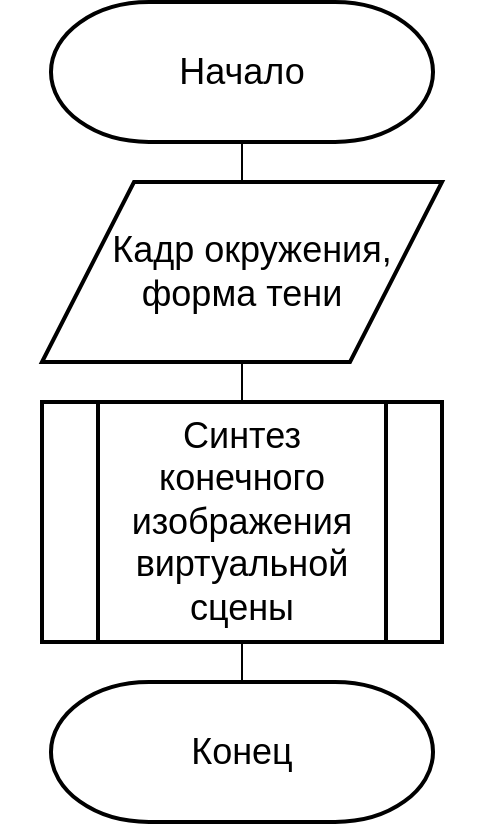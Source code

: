 <mxfile version="21.2.8" type="device">
  <diagram name="Страница 1" id="AO4O5z5sK-C0G2AqcGY6">
    <mxGraphModel dx="2053" dy="1188" grid="1" gridSize="10" guides="1" tooltips="1" connect="1" arrows="1" fold="1" page="1" pageScale="1" pageWidth="827" pageHeight="1169" math="0" shadow="0">
      <root>
        <mxCell id="0" />
        <mxCell id="1" parent="0" />
        <mxCell id="uEjg-0dBS9y6b1V8KLUG-5" style="edgeStyle=orthogonalEdgeStyle;rounded=0;orthogonalLoop=1;jettySize=auto;html=1;exitX=0.5;exitY=1;exitDx=0;exitDy=0;entryX=0.5;entryY=0;entryDx=0;entryDy=0;entryPerimeter=0;endArrow=none;endFill=0;" edge="1" parent="1" source="uEjg-0dBS9y6b1V8KLUG-1" target="uEjg-0dBS9y6b1V8KLUG-3">
          <mxGeometry relative="1" as="geometry" />
        </mxCell>
        <mxCell id="uEjg-0dBS9y6b1V8KLUG-1" value="Синтез конечного изображения виртуальной сцены" style="verticalLabelPosition=middle;verticalAlign=middle;html=1;shape=process;whiteSpace=wrap;rounded=0;size=0.14;arcSize=6;strokeWidth=2;labelPosition=center;align=center;fontSize=18;" vertex="1" parent="1">
          <mxGeometry x="314" y="240" width="200" height="120" as="geometry" />
        </mxCell>
        <mxCell id="uEjg-0dBS9y6b1V8KLUG-4" style="edgeStyle=orthogonalEdgeStyle;rounded=0;orthogonalLoop=1;jettySize=auto;html=1;exitX=0.5;exitY=1;exitDx=0;exitDy=0;entryX=0.5;entryY=0;entryDx=0;entryDy=0;endArrow=none;endFill=0;" edge="1" parent="1" source="uEjg-0dBS9y6b1V8KLUG-6" target="uEjg-0dBS9y6b1V8KLUG-1">
          <mxGeometry relative="1" as="geometry">
            <mxPoint x="414" y="230" as="sourcePoint" />
          </mxGeometry>
        </mxCell>
        <mxCell id="uEjg-0dBS9y6b1V8KLUG-7" style="edgeStyle=orthogonalEdgeStyle;rounded=0;orthogonalLoop=1;jettySize=auto;html=1;exitX=0.5;exitY=1;exitDx=0;exitDy=0;exitPerimeter=0;entryX=0.5;entryY=0;entryDx=0;entryDy=0;endArrow=none;endFill=0;" edge="1" parent="1" source="uEjg-0dBS9y6b1V8KLUG-2" target="uEjg-0dBS9y6b1V8KLUG-6">
          <mxGeometry relative="1" as="geometry">
            <Array as="points">
              <mxPoint x="414" y="120" />
              <mxPoint x="414" y="120" />
            </Array>
          </mxGeometry>
        </mxCell>
        <mxCell id="uEjg-0dBS9y6b1V8KLUG-2" value="Начало" style="strokeWidth=2;html=1;shape=stencil(xVVNb4MwDP01HJmAaFV7nFh37GWTdnapC1FDgpysH/9+gYBaSukgl0kc8DO85+fYSsBSXUCFQRJJKDFg70GSfCGVXIJRZAObKRy8iFx4cuFq6ULQFWbGYUcgDluBLqMNqQOe+M60DFwWSNzUWbYOojf7Tf2wNFNSWhKupO5lbvKWDLi0/0ZnRxa9vDqZSxu7qLIKJRqkHno1t3FAkHx4K8XTlD49lPqOOt2/lL7nK8V+Smuf7sX3YvHEDm48jD2QW64mHpiXXMc+351XMwdyk92NyLHUImMLyNItZIec1I/cPSyygnq5B4kuXaojXqtnd/P9zH/HILi8YVgs5zMAZfaFWobuH7r0azqHcOY6JGWgbkOPXwDlGFqecC8g76X0CbG6gduzf1zuwsPxXc+mUfyjZZ8zzoTS+GQTLD6YswYdGU6W7hXhk6ndcyHc7TS2EAOCBnV3ZQP8Ag==);whiteSpace=wrap;fontSize=18;" vertex="1" parent="1">
          <mxGeometry x="294" y="40" width="240" height="70" as="geometry" />
        </mxCell>
        <mxCell id="uEjg-0dBS9y6b1V8KLUG-3" value="Конец" style="strokeWidth=2;html=1;shape=stencil(xVVNb4MwDP01HJmAaFV7nFh37GWTdnapC1FDgpysH/9+gYBaSukgl0kc8DO85+fYSsBSXUCFQRJJKDFg70GSfCGVXIJRZAObKRy8iFx4cuFq6ULQFWbGYUcgDluBLqMNqQOe+M60DFwWSNzUWbYOojf7Tf2wNFNSWhKupO5lbvKWDLi0/0ZnRxa9vDqZSxu7qLIKJRqkHno1t3FAkHx4K8XTlD49lPqOOt2/lL7nK8V+Smuf7sX3YvHEDm48jD2QW64mHpiXXMc+351XMwdyk92NyLHUImMLyNItZIec1I/cPSyygnq5B4kuXaojXqtnd/P9zH/HILi8YVgs5zMAZfaFWobuH7r0azqHcOY6JGWgbkOPXwDlGFqecC8g76X0CbG6gduzf1zuwsPxXc+mUfyjZZ8zzoTS+GQTLD6YswYdGU6W7hXhk6ndcyHc7TS2EAOCBnV3ZQP8Ag==);whiteSpace=wrap;fontSize=18;" vertex="1" parent="1">
          <mxGeometry x="294" y="380" width="240" height="70" as="geometry" />
        </mxCell>
        <mxCell id="uEjg-0dBS9y6b1V8KLUG-6" value="&amp;nbsp; Кадр окружения, форма тени" style="shape=parallelogram;html=1;strokeWidth=2;perimeter=parallelogramPerimeter;whiteSpace=wrap;rounded=0;arcSize=12;size=0.23;fontSize=18;" vertex="1" parent="1">
          <mxGeometry x="314" y="130" width="200" height="90" as="geometry" />
        </mxCell>
      </root>
    </mxGraphModel>
  </diagram>
</mxfile>
